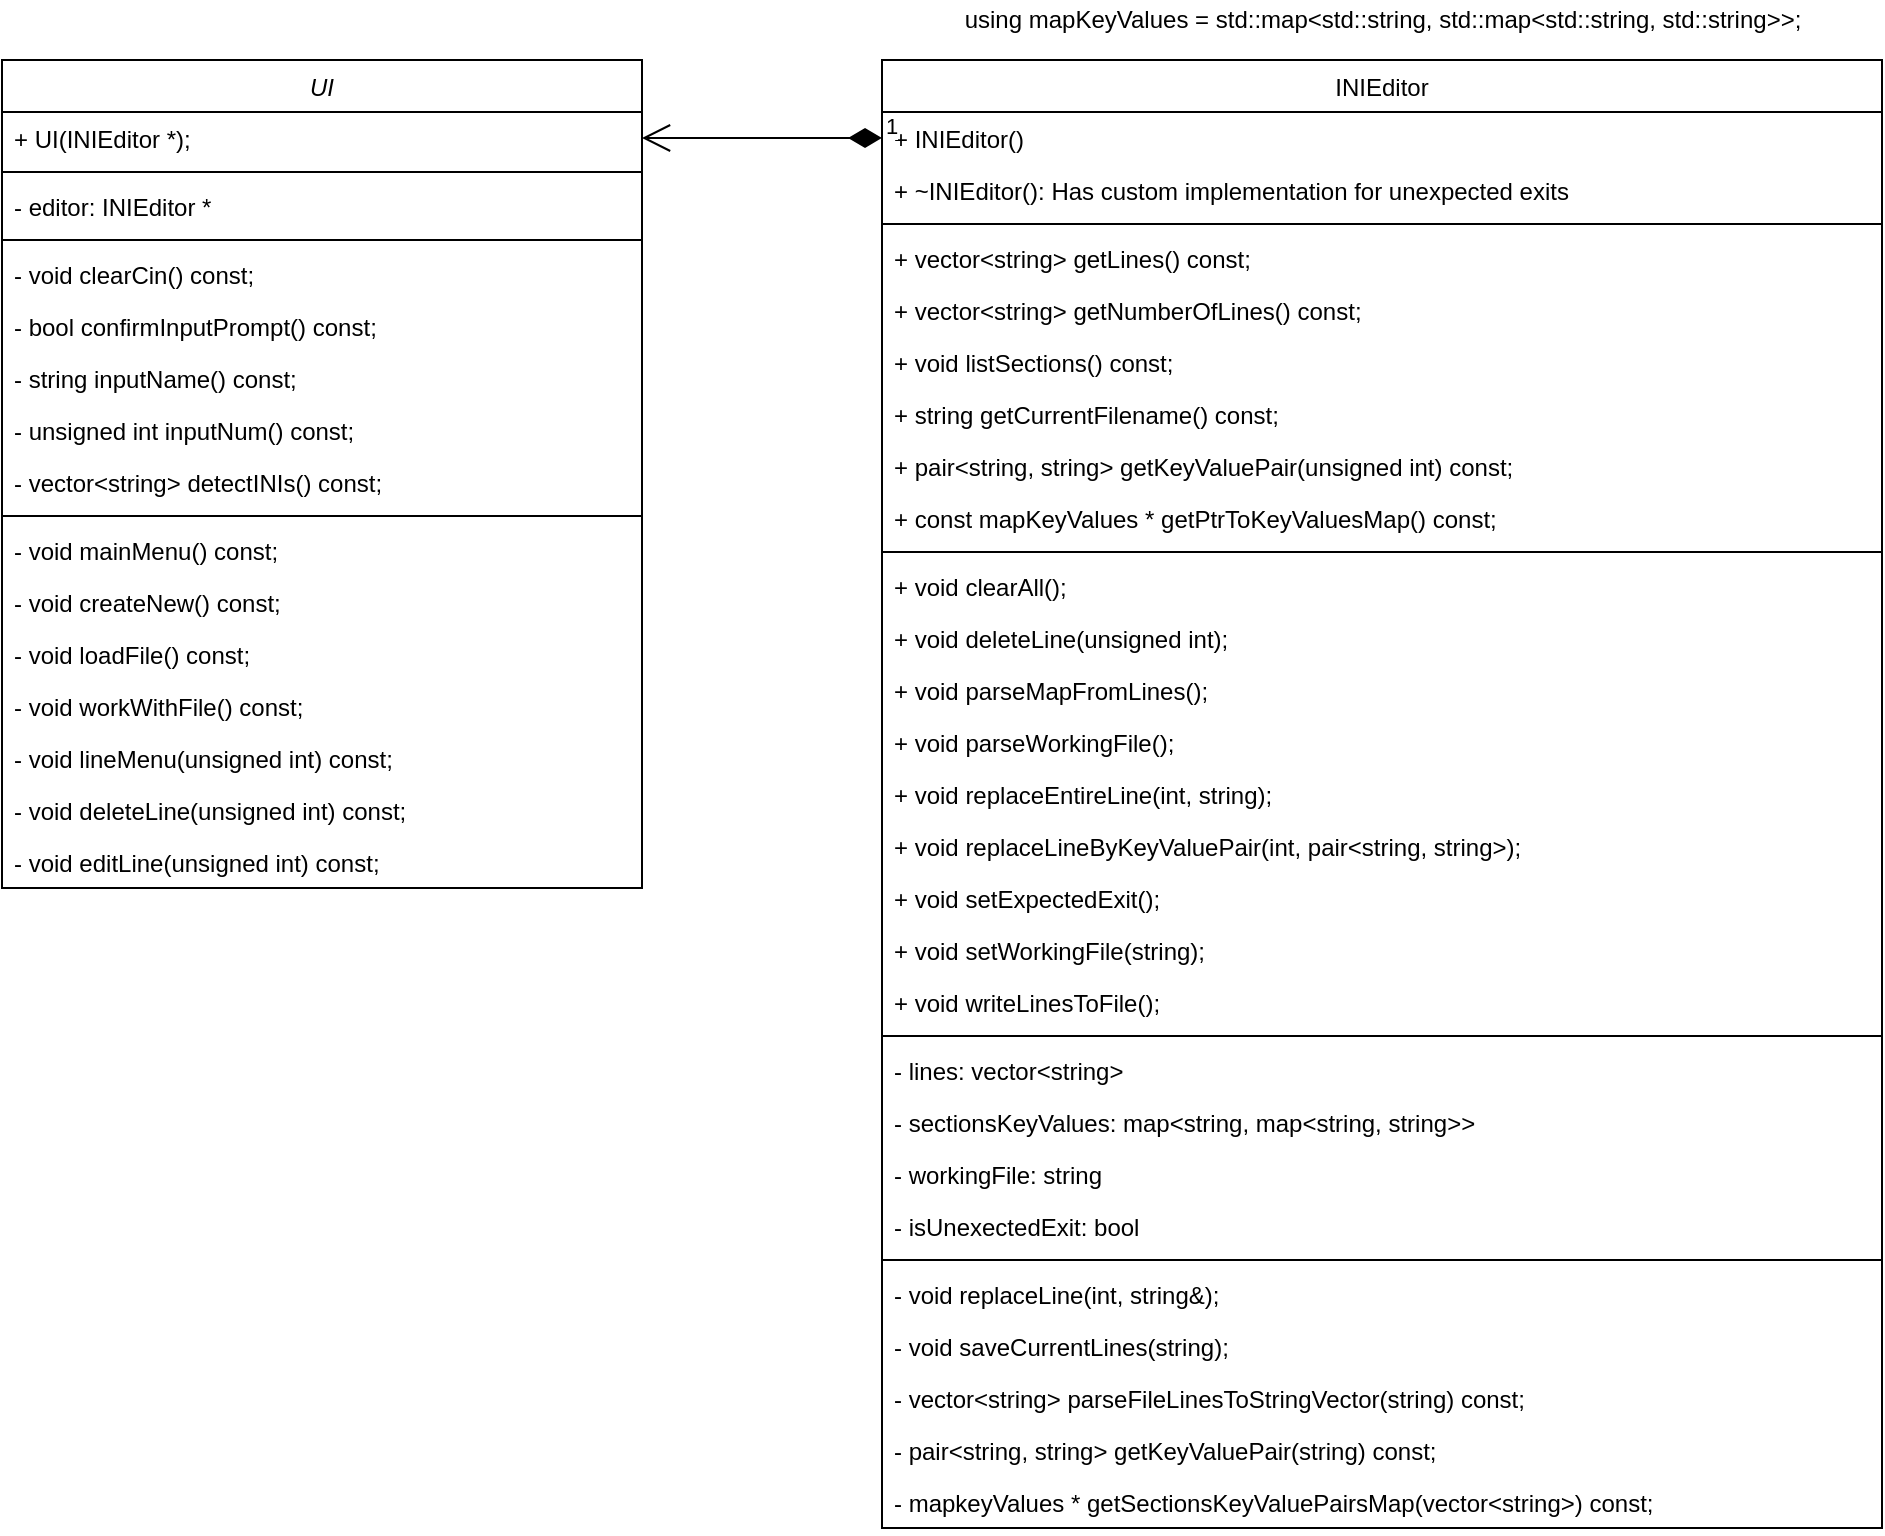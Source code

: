 <mxfile version="14.6.13" type="device"><diagram id="C5RBs43oDa-KdzZeNtuy" name="Page-1"><mxGraphModel dx="1422" dy="2012" grid="1" gridSize="10" guides="1" tooltips="1" connect="1" arrows="1" fold="1" page="1" pageScale="1" pageWidth="827" pageHeight="1169" math="0" shadow="0"><root><mxCell id="WIyWlLk6GJQsqaUBKTNV-0"/><mxCell id="WIyWlLk6GJQsqaUBKTNV-1" parent="WIyWlLk6GJQsqaUBKTNV-0"/><mxCell id="zkfFHV4jXpPFQw0GAbJ--0" value="UI" style="swimlane;fontStyle=2;align=center;verticalAlign=top;childLayout=stackLayout;horizontal=1;startSize=26;horizontalStack=0;resizeParent=1;resizeLast=0;collapsible=1;marginBottom=0;rounded=0;shadow=0;strokeWidth=1;" parent="WIyWlLk6GJQsqaUBKTNV-1" vertex="1"><mxGeometry x="10" y="10" width="320" height="414" as="geometry"><mxRectangle x="230" y="140" width="160" height="26" as="alternateBounds"/></mxGeometry></mxCell><mxCell id="uhCyxpPsiuQm_nFe43aT-1" value="+ UI(INIEditor *);&#10;" style="text;align=left;verticalAlign=top;spacingLeft=4;spacingRight=4;overflow=hidden;rotatable=0;points=[[0,0.5],[1,0.5]];portConstraint=eastwest;rounded=0;shadow=0;html=0;" parent="zkfFHV4jXpPFQw0GAbJ--0" vertex="1"><mxGeometry y="26" width="320" height="26" as="geometry"/></mxCell><mxCell id="zkfFHV4jXpPFQw0GAbJ--4" value="" style="line;html=1;strokeWidth=1;align=left;verticalAlign=middle;spacingTop=-1;spacingLeft=3;spacingRight=3;rotatable=0;labelPosition=right;points=[];portConstraint=eastwest;" parent="zkfFHV4jXpPFQw0GAbJ--0" vertex="1"><mxGeometry y="52" width="320" height="8" as="geometry"/></mxCell><mxCell id="zkfFHV4jXpPFQw0GAbJ--1" value="- editor: INIEditor *" style="text;align=left;verticalAlign=top;spacingLeft=4;spacingRight=4;overflow=hidden;rotatable=0;points=[[0,0.5],[1,0.5]];portConstraint=eastwest;" parent="zkfFHV4jXpPFQw0GAbJ--0" vertex="1"><mxGeometry y="60" width="320" height="26" as="geometry"/></mxCell><mxCell id="uhCyxpPsiuQm_nFe43aT-18" value="" style="line;strokeWidth=1;fillColor=none;align=left;verticalAlign=middle;spacingTop=-1;spacingLeft=3;spacingRight=3;rotatable=0;labelPosition=right;points=[];portConstraint=eastwest;" parent="zkfFHV4jXpPFQw0GAbJ--0" vertex="1"><mxGeometry y="86" width="320" height="8" as="geometry"/></mxCell><mxCell id="zkfFHV4jXpPFQw0GAbJ--2" value="- void clearCin() const;" style="text;align=left;verticalAlign=top;spacingLeft=4;spacingRight=4;overflow=hidden;rotatable=0;points=[[0,0.5],[1,0.5]];portConstraint=eastwest;rounded=0;shadow=0;html=0;" parent="zkfFHV4jXpPFQw0GAbJ--0" vertex="1"><mxGeometry y="94" width="320" height="26" as="geometry"/></mxCell><mxCell id="iSt-iQ93-ohXZwF-cqM9-4" value="- bool confirmInputPrompt() const;" style="text;align=left;verticalAlign=top;spacingLeft=4;spacingRight=4;overflow=hidden;rotatable=0;points=[[0,0.5],[1,0.5]];portConstraint=eastwest;rounded=0;shadow=0;html=0;" vertex="1" parent="zkfFHV4jXpPFQw0GAbJ--0"><mxGeometry y="120" width="320" height="26" as="geometry"/></mxCell><mxCell id="zkfFHV4jXpPFQw0GAbJ--3" value="- string inputName() const;&#10;" style="text;align=left;verticalAlign=top;spacingLeft=4;spacingRight=4;overflow=hidden;rotatable=0;points=[[0,0.5],[1,0.5]];portConstraint=eastwest;rounded=0;shadow=0;html=0;" parent="zkfFHV4jXpPFQw0GAbJ--0" vertex="1"><mxGeometry y="146" width="320" height="26" as="geometry"/></mxCell><mxCell id="uhCyxpPsiuQm_nFe43aT-2" value="- unsigned int inputNum() const;&#10;" style="text;align=left;verticalAlign=top;spacingLeft=4;spacingRight=4;overflow=hidden;rotatable=0;points=[[0,0.5],[1,0.5]];portConstraint=eastwest;rounded=0;shadow=0;html=0;" parent="zkfFHV4jXpPFQw0GAbJ--0" vertex="1"><mxGeometry y="172" width="320" height="26" as="geometry"/></mxCell><mxCell id="uhCyxpPsiuQm_nFe43aT-3" value="- vector&lt;string&gt; detectINIs() const;&#10;" style="text;align=left;verticalAlign=top;spacingLeft=4;spacingRight=4;overflow=hidden;rotatable=0;points=[[0,0.5],[1,0.5]];portConstraint=eastwest;rounded=0;shadow=0;html=0;" parent="zkfFHV4jXpPFQw0GAbJ--0" vertex="1"><mxGeometry y="198" width="320" height="26" as="geometry"/></mxCell><mxCell id="uhCyxpPsiuQm_nFe43aT-17" value="" style="line;strokeWidth=1;fillColor=none;align=left;verticalAlign=middle;spacingTop=-1;spacingLeft=3;spacingRight=3;rotatable=0;labelPosition=right;points=[];portConstraint=eastwest;" parent="zkfFHV4jXpPFQw0GAbJ--0" vertex="1"><mxGeometry y="224" width="320" height="8" as="geometry"/></mxCell><mxCell id="uhCyxpPsiuQm_nFe43aT-4" value="- void mainMenu() const;&#10;" style="text;align=left;verticalAlign=top;spacingLeft=4;spacingRight=4;overflow=hidden;rotatable=0;points=[[0,0.5],[1,0.5]];portConstraint=eastwest;rounded=0;shadow=0;html=0;" parent="zkfFHV4jXpPFQw0GAbJ--0" vertex="1"><mxGeometry y="232" width="320" height="26" as="geometry"/></mxCell><mxCell id="uhCyxpPsiuQm_nFe43aT-9" value="- void createNew() const;&#10;" style="text;align=left;verticalAlign=top;spacingLeft=4;spacingRight=4;overflow=hidden;rotatable=0;points=[[0,0.5],[1,0.5]];portConstraint=eastwest;rounded=0;shadow=0;html=0;" parent="zkfFHV4jXpPFQw0GAbJ--0" vertex="1"><mxGeometry y="258" width="320" height="26" as="geometry"/></mxCell><mxCell id="uhCyxpPsiuQm_nFe43aT-10" value="- void loadFile() const;&#10;" style="text;align=left;verticalAlign=top;spacingLeft=4;spacingRight=4;overflow=hidden;rotatable=0;points=[[0,0.5],[1,0.5]];portConstraint=eastwest;rounded=0;shadow=0;html=0;" parent="zkfFHV4jXpPFQw0GAbJ--0" vertex="1"><mxGeometry y="284" width="320" height="26" as="geometry"/></mxCell><mxCell id="uhCyxpPsiuQm_nFe43aT-11" value="- void workWithFile() const;&#10;" style="text;align=left;verticalAlign=top;spacingLeft=4;spacingRight=4;overflow=hidden;rotatable=0;points=[[0,0.5],[1,0.5]];portConstraint=eastwest;rounded=0;shadow=0;html=0;" parent="zkfFHV4jXpPFQw0GAbJ--0" vertex="1"><mxGeometry y="310" width="320" height="26" as="geometry"/></mxCell><mxCell id="uhCyxpPsiuQm_nFe43aT-12" value="- void lineMenu(unsigned int) const;&#10;" style="text;align=left;verticalAlign=top;spacingLeft=4;spacingRight=4;overflow=hidden;rotatable=0;points=[[0,0.5],[1,0.5]];portConstraint=eastwest;rounded=0;shadow=0;html=0;" parent="zkfFHV4jXpPFQw0GAbJ--0" vertex="1"><mxGeometry y="336" width="320" height="26" as="geometry"/></mxCell><mxCell id="iSt-iQ93-ohXZwF-cqM9-5" value="- void deleteLine(unsigned int) const;&#10;" style="text;align=left;verticalAlign=top;spacingLeft=4;spacingRight=4;overflow=hidden;rotatable=0;points=[[0,0.5],[1,0.5]];portConstraint=eastwest;rounded=0;shadow=0;html=0;" vertex="1" parent="zkfFHV4jXpPFQw0GAbJ--0"><mxGeometry y="362" width="320" height="26" as="geometry"/></mxCell><mxCell id="iSt-iQ93-ohXZwF-cqM9-6" value="- void editLine(unsigned int) const;&#10;" style="text;align=left;verticalAlign=top;spacingLeft=4;spacingRight=4;overflow=hidden;rotatable=0;points=[[0,0.5],[1,0.5]];portConstraint=eastwest;rounded=0;shadow=0;html=0;" vertex="1" parent="zkfFHV4jXpPFQw0GAbJ--0"><mxGeometry y="388" width="320" height="26" as="geometry"/></mxCell><mxCell id="uhCyxpPsiuQm_nFe43aT-13" value="INIEditor" style="swimlane;fontStyle=0;childLayout=stackLayout;horizontal=1;startSize=26;fillColor=none;horizontalStack=0;resizeParent=1;resizeParentMax=0;resizeLast=0;collapsible=1;marginBottom=0;swimlaneLine=1;" parent="WIyWlLk6GJQsqaUBKTNV-1" vertex="1"><mxGeometry x="450" y="10" width="500" height="734" as="geometry"/></mxCell><mxCell id="uhCyxpPsiuQm_nFe43aT-14" value="+ INIEditor()" style="text;strokeColor=none;fillColor=none;align=left;verticalAlign=top;spacingLeft=4;spacingRight=4;overflow=hidden;rotatable=0;points=[[0,0.5],[1,0.5]];portConstraint=eastwest;" parent="uhCyxpPsiuQm_nFe43aT-13" vertex="1"><mxGeometry y="26" width="500" height="26" as="geometry"/></mxCell><mxCell id="uhCyxpPsiuQm_nFe43aT-19" value="+ ~INIEditor(): Has custom implementation for unexpected exits" style="text;strokeColor=none;fillColor=none;align=left;verticalAlign=top;spacingLeft=4;spacingRight=4;overflow=hidden;rotatable=0;points=[[0,0.5],[1,0.5]];portConstraint=eastwest;" parent="uhCyxpPsiuQm_nFe43aT-13" vertex="1"><mxGeometry y="52" width="500" height="26" as="geometry"/></mxCell><mxCell id="uhCyxpPsiuQm_nFe43aT-20" value="" style="line;strokeWidth=1;fillColor=none;align=left;verticalAlign=middle;spacingTop=-1;spacingLeft=3;spacingRight=3;rotatable=0;labelPosition=right;points=[];portConstraint=eastwest;" parent="uhCyxpPsiuQm_nFe43aT-13" vertex="1"><mxGeometry y="78" width="500" height="8" as="geometry"/></mxCell><mxCell id="uhCyxpPsiuQm_nFe43aT-15" value="+ vector&lt;string&gt; getLines() const;" style="text;strokeColor=none;fillColor=none;align=left;verticalAlign=top;spacingLeft=4;spacingRight=4;overflow=hidden;rotatable=0;points=[[0,0.5],[1,0.5]];portConstraint=eastwest;" parent="uhCyxpPsiuQm_nFe43aT-13" vertex="1"><mxGeometry y="86" width="500" height="26" as="geometry"/></mxCell><mxCell id="iSt-iQ93-ohXZwF-cqM9-0" value="+ vector&lt;string&gt; getNumberOfLines() const;" style="text;strokeColor=none;fillColor=none;align=left;verticalAlign=top;spacingLeft=4;spacingRight=4;overflow=hidden;rotatable=0;points=[[0,0.5],[1,0.5]];portConstraint=eastwest;" vertex="1" parent="uhCyxpPsiuQm_nFe43aT-13"><mxGeometry y="112" width="500" height="26" as="geometry"/></mxCell><mxCell id="uhCyxpPsiuQm_nFe43aT-22" value="+ void listSections() const;" style="text;strokeColor=none;fillColor=none;align=left;verticalAlign=top;spacingLeft=4;spacingRight=4;overflow=hidden;rotatable=0;points=[[0,0.5],[1,0.5]];portConstraint=eastwest;" parent="uhCyxpPsiuQm_nFe43aT-13" vertex="1"><mxGeometry y="138" width="500" height="26" as="geometry"/></mxCell><mxCell id="uhCyxpPsiuQm_nFe43aT-23" value="+ string getCurrentFilename() const;" style="text;strokeColor=none;fillColor=none;align=left;verticalAlign=top;spacingLeft=4;spacingRight=4;overflow=hidden;rotatable=0;points=[[0,0.5],[1,0.5]];portConstraint=eastwest;" parent="uhCyxpPsiuQm_nFe43aT-13" vertex="1"><mxGeometry y="164" width="500" height="26" as="geometry"/></mxCell><mxCell id="uhCyxpPsiuQm_nFe43aT-24" value="+ pair&lt;string, string&gt; getKeyValuePair(unsigned int) const;" style="text;strokeColor=none;fillColor=none;align=left;verticalAlign=top;spacingLeft=4;spacingRight=4;overflow=hidden;rotatable=0;points=[[0,0.5],[1,0.5]];portConstraint=eastwest;" parent="uhCyxpPsiuQm_nFe43aT-13" vertex="1"><mxGeometry y="190" width="500" height="26" as="geometry"/></mxCell><mxCell id="iSt-iQ93-ohXZwF-cqM9-1" value="+ const mapKeyValues * getPtrToKeyValuesMap() const;" style="text;strokeColor=none;fillColor=none;align=left;verticalAlign=top;spacingLeft=4;spacingRight=4;overflow=hidden;rotatable=0;points=[[0,0.5],[1,0.5]];portConstraint=eastwest;" vertex="1" parent="uhCyxpPsiuQm_nFe43aT-13"><mxGeometry y="216" width="500" height="26" as="geometry"/></mxCell><mxCell id="uhCyxpPsiuQm_nFe43aT-26" value="" style="line;strokeWidth=1;fillColor=none;align=left;verticalAlign=middle;spacingTop=-1;spacingLeft=3;spacingRight=3;rotatable=0;labelPosition=right;points=[];portConstraint=eastwest;" parent="uhCyxpPsiuQm_nFe43aT-13" vertex="1"><mxGeometry y="242" width="500" height="8" as="geometry"/></mxCell><mxCell id="uhCyxpPsiuQm_nFe43aT-33" value="+ void clearAll();" style="text;strokeColor=none;fillColor=none;align=left;verticalAlign=top;spacingLeft=4;spacingRight=4;overflow=hidden;rotatable=0;points=[[0,0.5],[1,0.5]];portConstraint=eastwest;" parent="uhCyxpPsiuQm_nFe43aT-13" vertex="1"><mxGeometry y="250" width="500" height="26" as="geometry"/></mxCell><mxCell id="iSt-iQ93-ohXZwF-cqM9-3" value="+ void deleteLine(unsigned int);" style="text;strokeColor=none;fillColor=none;align=left;verticalAlign=top;spacingLeft=4;spacingRight=4;overflow=hidden;rotatable=0;points=[[0,0.5],[1,0.5]];portConstraint=eastwest;" vertex="1" parent="uhCyxpPsiuQm_nFe43aT-13"><mxGeometry y="276" width="500" height="26" as="geometry"/></mxCell><mxCell id="uhCyxpPsiuQm_nFe43aT-28" value="+ void parseMapFromLines();" style="text;strokeColor=none;fillColor=none;align=left;verticalAlign=top;spacingLeft=4;spacingRight=4;overflow=hidden;rotatable=0;points=[[0,0.5],[1,0.5]];portConstraint=eastwest;" parent="uhCyxpPsiuQm_nFe43aT-13" vertex="1"><mxGeometry y="302" width="500" height="26" as="geometry"/></mxCell><mxCell id="uhCyxpPsiuQm_nFe43aT-27" value="+ void parseWorkingFile();" style="text;strokeColor=none;fillColor=none;align=left;verticalAlign=top;spacingLeft=4;spacingRight=4;overflow=hidden;rotatable=0;points=[[0,0.5],[1,0.5]];portConstraint=eastwest;" parent="uhCyxpPsiuQm_nFe43aT-13" vertex="1"><mxGeometry y="328" width="500" height="26" as="geometry"/></mxCell><mxCell id="uhCyxpPsiuQm_nFe43aT-29" value="+ void replaceEntireLine(int, string);" style="text;strokeColor=none;fillColor=none;align=left;verticalAlign=top;spacingLeft=4;spacingRight=4;overflow=hidden;rotatable=0;points=[[0,0.5],[1,0.5]];portConstraint=eastwest;" parent="uhCyxpPsiuQm_nFe43aT-13" vertex="1"><mxGeometry y="354" width="500" height="26" as="geometry"/></mxCell><mxCell id="uhCyxpPsiuQm_nFe43aT-30" value="+ void replaceLineByKeyValuePair(int, pair&lt;string, string&gt;);" style="text;strokeColor=none;fillColor=none;align=left;verticalAlign=top;spacingLeft=4;spacingRight=4;overflow=hidden;rotatable=0;points=[[0,0.5],[1,0.5]];portConstraint=eastwest;" parent="uhCyxpPsiuQm_nFe43aT-13" vertex="1"><mxGeometry y="380" width="500" height="26" as="geometry"/></mxCell><mxCell id="uhCyxpPsiuQm_nFe43aT-32" value="+ void setExpectedExit();" style="text;strokeColor=none;fillColor=none;align=left;verticalAlign=top;spacingLeft=4;spacingRight=4;overflow=hidden;rotatable=0;points=[[0,0.5],[1,0.5]];portConstraint=eastwest;" parent="uhCyxpPsiuQm_nFe43aT-13" vertex="1"><mxGeometry y="406" width="500" height="26" as="geometry"/></mxCell><mxCell id="uhCyxpPsiuQm_nFe43aT-25" value="+ void setWorkingFile(string);" style="text;strokeColor=none;fillColor=none;align=left;verticalAlign=top;spacingLeft=4;spacingRight=4;overflow=hidden;rotatable=0;points=[[0,0.5],[1,0.5]];portConstraint=eastwest;" parent="uhCyxpPsiuQm_nFe43aT-13" vertex="1"><mxGeometry y="432" width="500" height="26" as="geometry"/></mxCell><mxCell id="uhCyxpPsiuQm_nFe43aT-31" value="+ void writeLinesToFile();" style="text;strokeColor=none;fillColor=none;align=left;verticalAlign=top;spacingLeft=4;spacingRight=4;overflow=hidden;rotatable=0;points=[[0,0.5],[1,0.5]];portConstraint=eastwest;" parent="uhCyxpPsiuQm_nFe43aT-13" vertex="1"><mxGeometry y="458" width="500" height="26" as="geometry"/></mxCell><mxCell id="uhCyxpPsiuQm_nFe43aT-37" value="" style="line;strokeWidth=1;fillColor=none;align=left;verticalAlign=middle;spacingTop=-1;spacingLeft=3;spacingRight=3;rotatable=0;labelPosition=right;points=[];portConstraint=eastwest;" parent="uhCyxpPsiuQm_nFe43aT-13" vertex="1"><mxGeometry y="484" width="500" height="8" as="geometry"/></mxCell><mxCell id="uhCyxpPsiuQm_nFe43aT-34" value="- lines: vector&lt;string&gt;" style="text;strokeColor=none;fillColor=none;align=left;verticalAlign=top;spacingLeft=4;spacingRight=4;overflow=hidden;rotatable=0;points=[[0,0.5],[1,0.5]];portConstraint=eastwest;" parent="uhCyxpPsiuQm_nFe43aT-13" vertex="1"><mxGeometry y="492" width="500" height="26" as="geometry"/></mxCell><mxCell id="uhCyxpPsiuQm_nFe43aT-38" value="- sectionsKeyValues: map&lt;string, map&lt;string, string&gt;&gt;" style="text;strokeColor=none;fillColor=none;align=left;verticalAlign=top;spacingLeft=4;spacingRight=4;overflow=hidden;rotatable=0;points=[[0,0.5],[1,0.5]];portConstraint=eastwest;" parent="uhCyxpPsiuQm_nFe43aT-13" vertex="1"><mxGeometry y="518" width="500" height="26" as="geometry"/></mxCell><mxCell id="uhCyxpPsiuQm_nFe43aT-39" value="- workingFile: string" style="text;strokeColor=none;fillColor=none;align=left;verticalAlign=top;spacingLeft=4;spacingRight=4;overflow=hidden;rotatable=0;points=[[0,0.5],[1,0.5]];portConstraint=eastwest;" parent="uhCyxpPsiuQm_nFe43aT-13" vertex="1"><mxGeometry y="544" width="500" height="26" as="geometry"/></mxCell><mxCell id="uhCyxpPsiuQm_nFe43aT-40" value="- isUnexectedExit: bool" style="text;strokeColor=none;fillColor=none;align=left;verticalAlign=top;spacingLeft=4;spacingRight=4;overflow=hidden;rotatable=0;points=[[0,0.5],[1,0.5]];portConstraint=eastwest;" parent="uhCyxpPsiuQm_nFe43aT-13" vertex="1"><mxGeometry y="570" width="500" height="26" as="geometry"/></mxCell><mxCell id="uhCyxpPsiuQm_nFe43aT-42" value="" style="line;strokeWidth=1;fillColor=none;align=left;verticalAlign=middle;spacingTop=-1;spacingLeft=3;spacingRight=3;rotatable=0;labelPosition=right;points=[];portConstraint=eastwest;" parent="uhCyxpPsiuQm_nFe43aT-13" vertex="1"><mxGeometry y="596" width="500" height="8" as="geometry"/></mxCell><mxCell id="uhCyxpPsiuQm_nFe43aT-41" value="- void replaceLine(int, string&amp;);" style="text;strokeColor=none;fillColor=none;align=left;verticalAlign=top;spacingLeft=4;spacingRight=4;overflow=hidden;rotatable=0;points=[[0,0.5],[1,0.5]];portConstraint=eastwest;" parent="uhCyxpPsiuQm_nFe43aT-13" vertex="1"><mxGeometry y="604" width="500" height="26" as="geometry"/></mxCell><mxCell id="uhCyxpPsiuQm_nFe43aT-43" value="- void saveCurrentLines(string);" style="text;strokeColor=none;fillColor=none;align=left;verticalAlign=top;spacingLeft=4;spacingRight=4;overflow=hidden;rotatable=0;points=[[0,0.5],[1,0.5]];portConstraint=eastwest;" parent="uhCyxpPsiuQm_nFe43aT-13" vertex="1"><mxGeometry y="630" width="500" height="26" as="geometry"/></mxCell><mxCell id="uhCyxpPsiuQm_nFe43aT-44" value="- vector&lt;string&gt; parseFileLinesToStringVector(string) const;" style="text;strokeColor=none;fillColor=none;align=left;verticalAlign=top;spacingLeft=4;spacingRight=4;overflow=hidden;rotatable=0;points=[[0,0.5],[1,0.5]];portConstraint=eastwest;" parent="uhCyxpPsiuQm_nFe43aT-13" vertex="1"><mxGeometry y="656" width="500" height="26" as="geometry"/></mxCell><mxCell id="uhCyxpPsiuQm_nFe43aT-45" value="- pair&lt;string, string&gt; getKeyValuePair(string) const;" style="text;strokeColor=none;fillColor=none;align=left;verticalAlign=top;spacingLeft=4;spacingRight=4;overflow=hidden;rotatable=0;points=[[0,0.5],[1,0.5]];portConstraint=eastwest;" parent="uhCyxpPsiuQm_nFe43aT-13" vertex="1"><mxGeometry y="682" width="500" height="26" as="geometry"/></mxCell><mxCell id="uhCyxpPsiuQm_nFe43aT-46" value="- mapkeyValues * getSectionsKeyValuePairsMap(vector&lt;string&gt;) const;" style="text;strokeColor=none;fillColor=none;align=left;verticalAlign=top;spacingLeft=4;spacingRight=4;overflow=hidden;rotatable=0;points=[[0,0.5],[1,0.5]];portConstraint=eastwest;" parent="uhCyxpPsiuQm_nFe43aT-13" vertex="1"><mxGeometry y="708" width="500" height="26" as="geometry"/></mxCell><mxCell id="uhCyxpPsiuQm_nFe43aT-21" value="1" style="endArrow=open;html=1;endSize=12;startArrow=diamondThin;startSize=14;startFill=1;edgeStyle=orthogonalEdgeStyle;align=left;verticalAlign=bottom;entryX=1;entryY=0.5;entryDx=0;entryDy=0;exitX=0;exitY=0.5;exitDx=0;exitDy=0;" parent="WIyWlLk6GJQsqaUBKTNV-1" source="uhCyxpPsiuQm_nFe43aT-14" target="uhCyxpPsiuQm_nFe43aT-1" edge="1"><mxGeometry x="-1" y="3" relative="1" as="geometry"><mxPoint x="440" y="260" as="sourcePoint"/><mxPoint x="600" y="260" as="targetPoint"/></mxGeometry></mxCell><mxCell id="iSt-iQ93-ohXZwF-cqM9-2" value="using mapKeyValues = std::map&amp;lt;std::string, std::map&amp;lt;std::string, std::string&amp;gt;&amp;gt;;" style="text;html=1;align=center;verticalAlign=middle;resizable=0;points=[];autosize=1;strokeColor=none;" vertex="1" parent="WIyWlLk6GJQsqaUBKTNV-1"><mxGeometry x="485" y="-20" width="430" height="20" as="geometry"/></mxCell></root></mxGraphModel></diagram></mxfile>